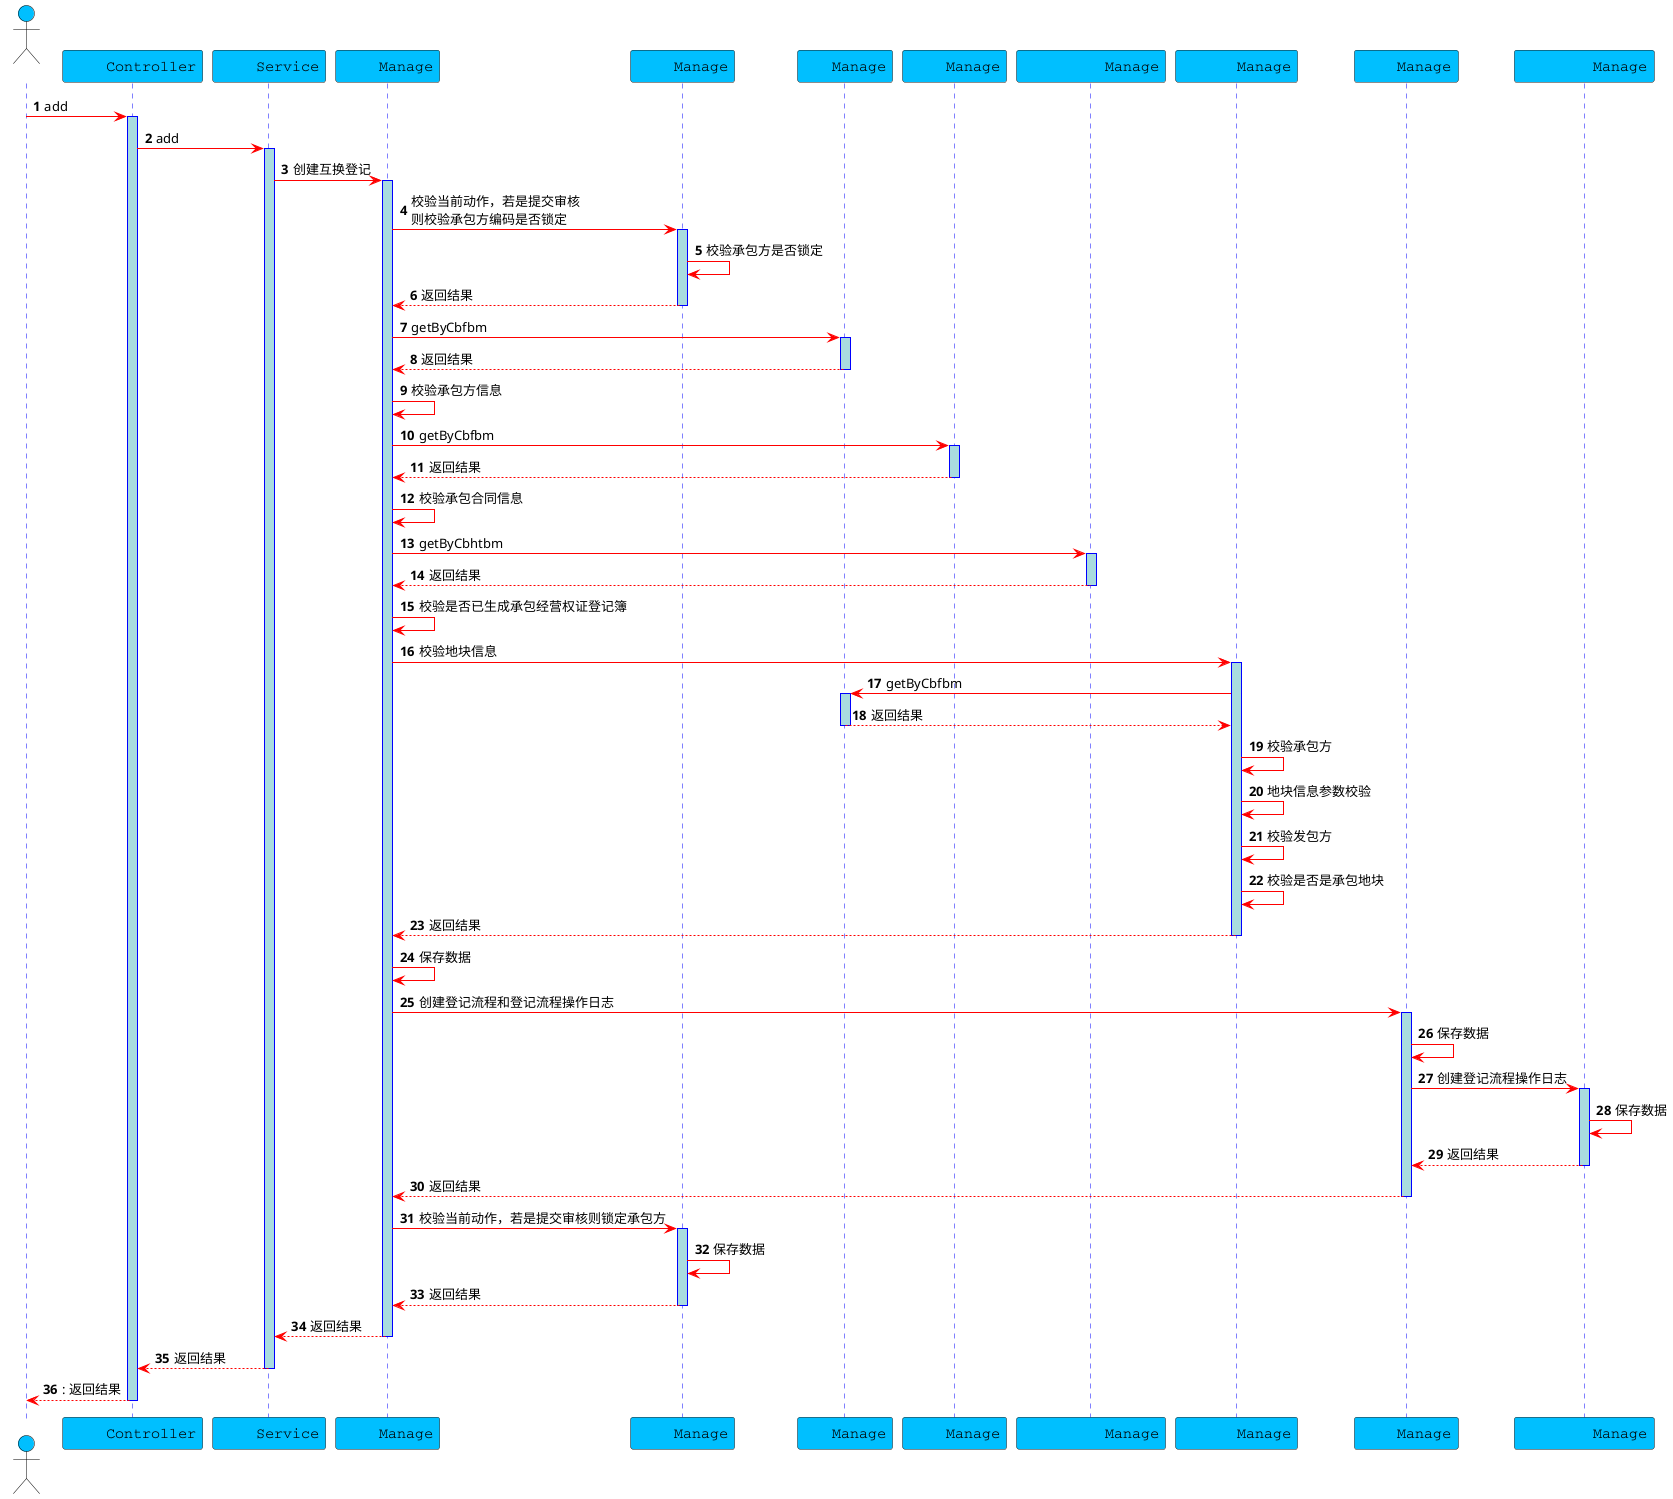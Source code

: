 @startuml
skinparam sequence {
ArrowColor red
ActorBorderColor black
LifeLineBorderColor blue
LifeLineBackgroundColor #A9DCDF


ParticipantBackgroundColor DeepSkyBlue
ParticipantFontName Courier
ParticipantFontSize 15
ParticipantFontColor black

ActorBackgroundColor DeepSkyBlue
ActorFontColor black
ActorFontSize 15
ActorFontName Courier
}
actor 登记科员
participant "互换登记Controller" as A
participant "互换登记Service" as B
participant "互换登记Manage" as C
participant "承包方锁Manage" as D
participant "承包方Manage" as E
participant "承包合同Manage" as F
participant "承包经营权证登记簿Manage" as G
participant "承包地块信息Manage" as H
participant "登记流程Manage" as I
participant "登记流程操作日志Manage" as J

autonumber


登记科员 -> A : add
activate A
A -> B : add
activate B
B -> C : 创建互换登记
activate C


C -> D : 校验当前动作，若是提交审核\r则校验承包方编码是否锁定
activate D
D -> D : 校验承包方是否锁定
D --> C: 返回结果
deactivate D


C -> E : getByCbfbm
activate E
E --> C: 返回结果
deactivate E
C -> C: 校验承包方信息
C -> F : getByCbfbm
activate F
F --> C: 返回结果
deactivate F
C -> C: 校验承包合同信息

C -> G : getByCbhtbm
activate G
G --> C: 返回结果
deactivate G
C -> C: 校验是否已生成承包经营权证登记簿



C -> H : 校验地块信息
activate H
H -> E : getByCbfbm
activate E
E --> H:返回结果
deactivate E
H -> H : 校验承包方
H -> H : 地块信息参数校验
H -> H : 校验发包方
H -> H : 校验是否是承包地块

H --> C :返回结果
deactivate H


C -> C : 保存数据

C -> I : 创建登记流程和登记流程操作日志
activate I
I -> I : 保存数据

I -> J : 创建登记流程操作日志
activate J
J -> J : 保存数据
J --> I: 返回结果
deactivate J
I --> C: 返回结果
deactivate I
C -> D : 校验当前动作，若是提交审核则锁定承包方
activate D
D -> D : 保存数据

D --> C: 返回结果
deactivate D
C --> B: 返回结果
deactivate C
B --> A: 返回结果
deactivate B
return: 返回结果
@enduml